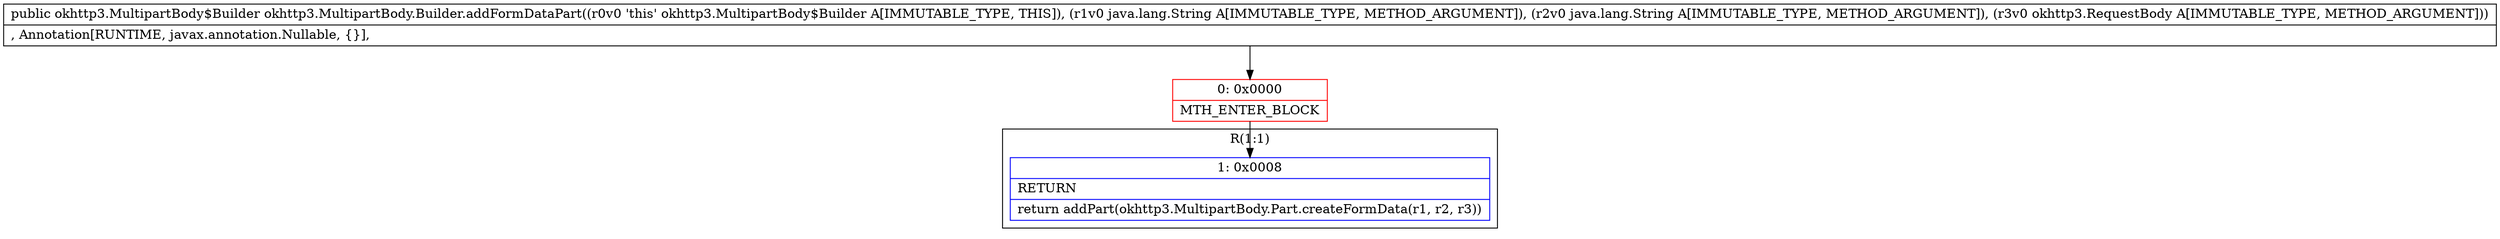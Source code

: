 digraph "CFG forokhttp3.MultipartBody.Builder.addFormDataPart(Ljava\/lang\/String;Ljava\/lang\/String;Lokhttp3\/RequestBody;)Lokhttp3\/MultipartBody$Builder;" {
subgraph cluster_Region_1103135024 {
label = "R(1:1)";
node [shape=record,color=blue];
Node_1 [shape=record,label="{1\:\ 0x0008|RETURN\l|return addPart(okhttp3.MultipartBody.Part.createFormData(r1, r2, r3))\l}"];
}
Node_0 [shape=record,color=red,label="{0\:\ 0x0000|MTH_ENTER_BLOCK\l}"];
MethodNode[shape=record,label="{public okhttp3.MultipartBody$Builder okhttp3.MultipartBody.Builder.addFormDataPart((r0v0 'this' okhttp3.MultipartBody$Builder A[IMMUTABLE_TYPE, THIS]), (r1v0 java.lang.String A[IMMUTABLE_TYPE, METHOD_ARGUMENT]), (r2v0 java.lang.String A[IMMUTABLE_TYPE, METHOD_ARGUMENT]), (r3v0 okhttp3.RequestBody A[IMMUTABLE_TYPE, METHOD_ARGUMENT]))  | , Annotation[RUNTIME, javax.annotation.Nullable, \{\}], \l}"];
MethodNode -> Node_0;
Node_0 -> Node_1;
}

